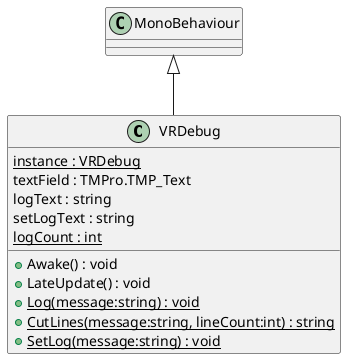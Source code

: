 @startuml
class VRDebug {
    {static} instance : VRDebug
    textField : TMPro.TMP_Text
    logText : string
    setLogText : string
    {static} logCount : int
    + Awake() : void
    + LateUpdate() : void
    + {static} Log(message:string) : void
    + {static} CutLines(message:string, lineCount:int) : string
    + {static} SetLog(message:string) : void
}
MonoBehaviour <|-- VRDebug
@enduml
